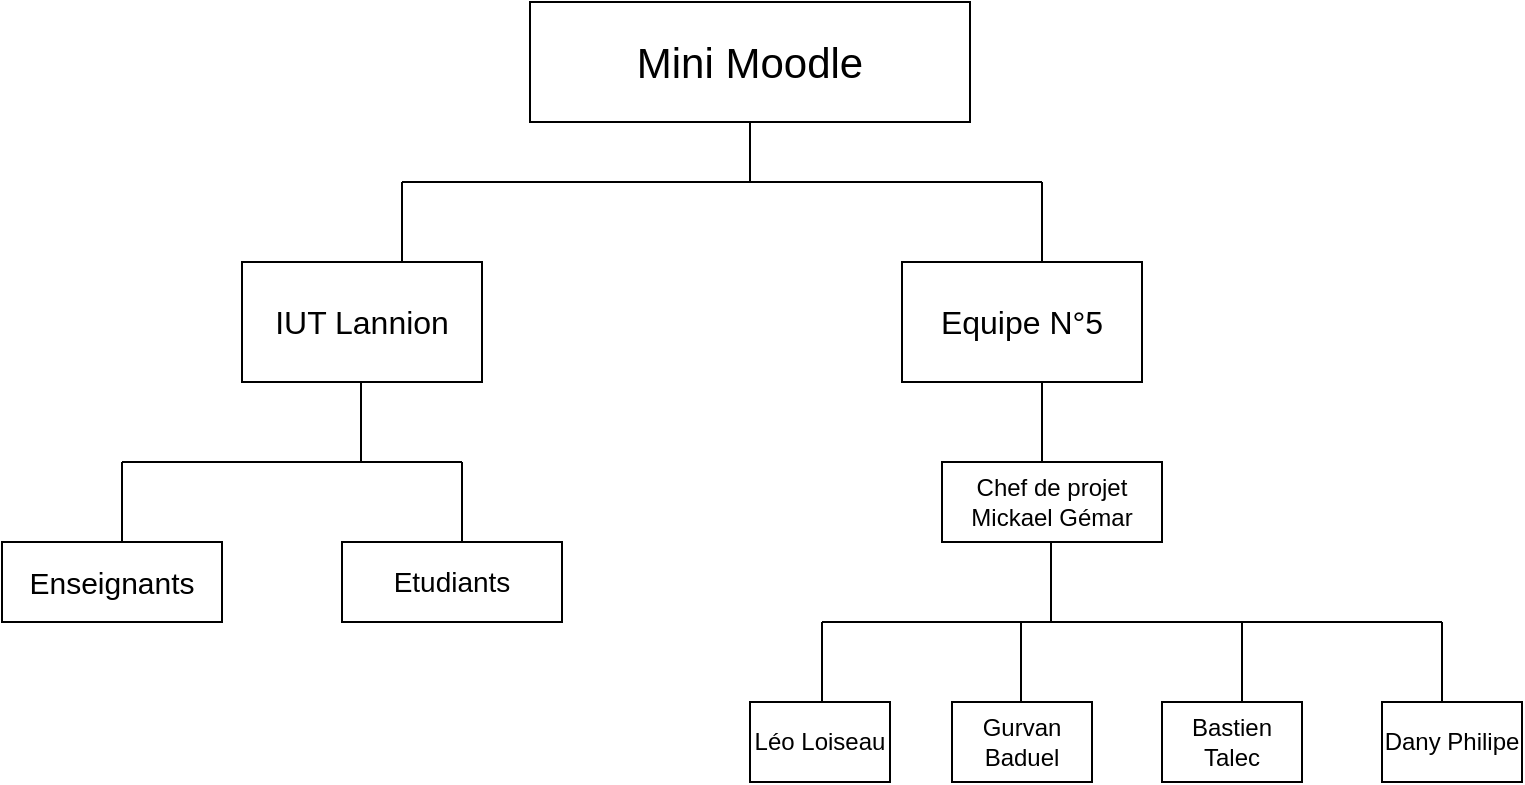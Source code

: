 <mxfile version="14.5.8" type="github"><diagram id="iSDl8iYurckjiH4_Xjz9" name="Page-1"><mxGraphModel dx="1102" dy="557" grid="1" gridSize="10" guides="1" tooltips="1" connect="1" arrows="1" fold="1" page="1" pageScale="1" pageWidth="827" pageHeight="1169" math="0" shadow="0"><root><mxCell id="0"/><mxCell id="1" parent="0"/><mxCell id="E03TeONZD62-NRhDrce3-1" value="&lt;font style=&quot;font-size: 21px&quot;&gt;Mini Moodle&lt;/font&gt;" style="rounded=0;whiteSpace=wrap;html=1;" vertex="1" parent="1"><mxGeometry x="304" y="70" width="220" height="60" as="geometry"/></mxCell><mxCell id="E03TeONZD62-NRhDrce3-2" value="" style="endArrow=none;html=1;" edge="1" parent="1"><mxGeometry width="50" height="50" relative="1" as="geometry"><mxPoint x="414" y="160" as="sourcePoint"/><mxPoint x="414" y="130" as="targetPoint"/></mxGeometry></mxCell><mxCell id="E03TeONZD62-NRhDrce3-3" value="" style="endArrow=none;html=1;" edge="1" parent="1"><mxGeometry width="50" height="50" relative="1" as="geometry"><mxPoint x="240" y="160" as="sourcePoint"/><mxPoint x="560" y="160" as="targetPoint"/></mxGeometry></mxCell><mxCell id="E03TeONZD62-NRhDrce3-4" value="&lt;font style=&quot;font-size: 16px&quot;&gt;IUT Lannion&lt;/font&gt;" style="rounded=0;whiteSpace=wrap;html=1;" vertex="1" parent="1"><mxGeometry x="160" y="200" width="120" height="60" as="geometry"/></mxCell><mxCell id="E03TeONZD62-NRhDrce3-5" value="" style="endArrow=none;html=1;" edge="1" parent="1"><mxGeometry width="50" height="50" relative="1" as="geometry"><mxPoint x="240" y="200" as="sourcePoint"/><mxPoint x="240" y="160" as="targetPoint"/></mxGeometry></mxCell><mxCell id="E03TeONZD62-NRhDrce3-6" value="&lt;font style=&quot;font-size: 16px&quot;&gt;Equipe N°5&lt;/font&gt;" style="rounded=0;whiteSpace=wrap;html=1;" vertex="1" parent="1"><mxGeometry x="490" y="200" width="120" height="60" as="geometry"/></mxCell><mxCell id="E03TeONZD62-NRhDrce3-7" value="" style="endArrow=none;html=1;" edge="1" parent="1"><mxGeometry width="50" height="50" relative="1" as="geometry"><mxPoint x="560" y="200" as="sourcePoint"/><mxPoint x="560" y="160" as="targetPoint"/></mxGeometry></mxCell><mxCell id="E03TeONZD62-NRhDrce3-8" value="" style="endArrow=none;html=1;" edge="1" parent="1"><mxGeometry width="50" height="50" relative="1" as="geometry"><mxPoint x="560" y="300" as="sourcePoint"/><mxPoint x="560" y="260" as="targetPoint"/></mxGeometry></mxCell><mxCell id="E03TeONZD62-NRhDrce3-14" value="Chef de projet&lt;br&gt;Mickael Gémar" style="rounded=0;whiteSpace=wrap;html=1;" vertex="1" parent="1"><mxGeometry x="510" y="300" width="110" height="40" as="geometry"/></mxCell><mxCell id="E03TeONZD62-NRhDrce3-15" value="" style="endArrow=none;html=1;" edge="1" parent="1"><mxGeometry width="50" height="50" relative="1" as="geometry"><mxPoint x="564.5" y="380" as="sourcePoint"/><mxPoint x="564.5" y="340" as="targetPoint"/></mxGeometry></mxCell><mxCell id="E03TeONZD62-NRhDrce3-16" value="" style="endArrow=none;html=1;" edge="1" parent="1"><mxGeometry width="50" height="50" relative="1" as="geometry"><mxPoint x="450" y="380" as="sourcePoint"/><mxPoint x="760" y="380" as="targetPoint"/></mxGeometry></mxCell><mxCell id="E03TeONZD62-NRhDrce3-17" value="" style="endArrow=none;html=1;" edge="1" parent="1"><mxGeometry width="50" height="50" relative="1" as="geometry"><mxPoint x="450" y="420" as="sourcePoint"/><mxPoint x="450" y="380" as="targetPoint"/></mxGeometry></mxCell><mxCell id="E03TeONZD62-NRhDrce3-18" value="" style="endArrow=none;html=1;" edge="1" parent="1"><mxGeometry width="50" height="50" relative="1" as="geometry"><mxPoint x="549.5" y="420" as="sourcePoint"/><mxPoint x="549.5" y="380" as="targetPoint"/></mxGeometry></mxCell><mxCell id="E03TeONZD62-NRhDrce3-19" value="" style="endArrow=none;html=1;" edge="1" parent="1"><mxGeometry width="50" height="50" relative="1" as="geometry"><mxPoint x="660" y="420" as="sourcePoint"/><mxPoint x="660" y="380" as="targetPoint"/></mxGeometry></mxCell><mxCell id="E03TeONZD62-NRhDrce3-20" value="" style="endArrow=none;html=1;" edge="1" parent="1"><mxGeometry width="50" height="50" relative="1" as="geometry"><mxPoint x="760" y="420" as="sourcePoint"/><mxPoint x="760" y="380" as="targetPoint"/></mxGeometry></mxCell><mxCell id="E03TeONZD62-NRhDrce3-21" value="Léo Loiseau" style="rounded=0;whiteSpace=wrap;html=1;" vertex="1" parent="1"><mxGeometry x="414" y="420" width="70" height="40" as="geometry"/></mxCell><mxCell id="E03TeONZD62-NRhDrce3-23" value="Gurvan Baduel" style="rounded=0;whiteSpace=wrap;html=1;" vertex="1" parent="1"><mxGeometry x="515" y="420" width="70" height="40" as="geometry"/></mxCell><mxCell id="E03TeONZD62-NRhDrce3-24" value="Bastien Talec" style="rounded=0;whiteSpace=wrap;html=1;" vertex="1" parent="1"><mxGeometry x="620" y="420" width="70" height="40" as="geometry"/></mxCell><mxCell id="E03TeONZD62-NRhDrce3-25" value="Dany Philipe" style="rounded=0;whiteSpace=wrap;html=1;" vertex="1" parent="1"><mxGeometry x="730" y="420" width="70" height="40" as="geometry"/></mxCell><mxCell id="E03TeONZD62-NRhDrce3-26" value="" style="endArrow=none;html=1;" edge="1" parent="1"><mxGeometry width="50" height="50" relative="1" as="geometry"><mxPoint x="219.5" y="300" as="sourcePoint"/><mxPoint x="219.5" y="260" as="targetPoint"/></mxGeometry></mxCell><mxCell id="E03TeONZD62-NRhDrce3-27" value="" style="endArrow=none;html=1;" edge="1" parent="1"><mxGeometry width="50" height="50" relative="1" as="geometry"><mxPoint x="100" y="300" as="sourcePoint"/><mxPoint x="270" y="300" as="targetPoint"/></mxGeometry></mxCell><mxCell id="E03TeONZD62-NRhDrce3-28" value="" style="endArrow=none;html=1;" edge="1" parent="1"><mxGeometry width="50" height="50" relative="1" as="geometry"><mxPoint x="100" y="340" as="sourcePoint"/><mxPoint x="100" y="300" as="targetPoint"/></mxGeometry></mxCell><mxCell id="E03TeONZD62-NRhDrce3-29" value="" style="endArrow=none;html=1;" edge="1" parent="1"><mxGeometry width="50" height="50" relative="1" as="geometry"><mxPoint x="270" y="340" as="sourcePoint"/><mxPoint x="270" y="300" as="targetPoint"/></mxGeometry></mxCell><mxCell id="E03TeONZD62-NRhDrce3-30" value="&lt;font style=&quot;font-size: 15px&quot;&gt;Enseignants&lt;/font&gt;" style="rounded=0;whiteSpace=wrap;html=1;" vertex="1" parent="1"><mxGeometry x="40" y="340" width="110" height="40" as="geometry"/></mxCell><mxCell id="E03TeONZD62-NRhDrce3-31" value="&lt;font style=&quot;font-size: 14px&quot;&gt;Etudiants&lt;/font&gt;" style="rounded=0;whiteSpace=wrap;html=1;" vertex="1" parent="1"><mxGeometry x="210" y="340" width="110" height="40" as="geometry"/></mxCell></root></mxGraphModel></diagram></mxfile>